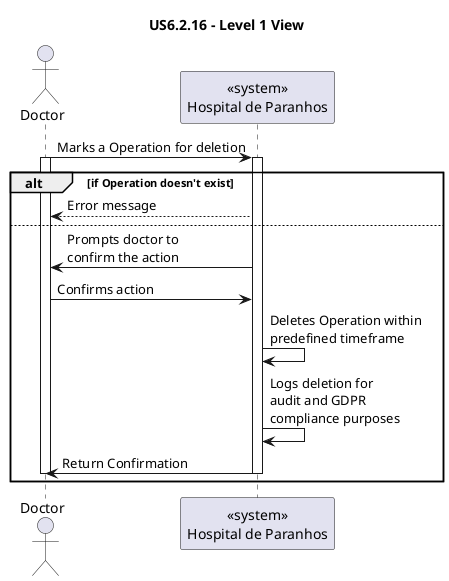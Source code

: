 ' 
' User Story: As a **Doctor**, I want to remove an operation requisition, so that the healthcare activities are provided as necessary.
'
' Acceptance Criteria:
' 
' - Doctors can **search for an operation** and mark it for deletion.
' - Before deletion, the system prompts the doctor to confirm the action.
' - Once deleted, all operation data is permanently removed from the system within a predefined time frame.
' - The system logs the deletion for audit and GDPR compliance purposes.


@startuml

title US6.2.16 - Level 1 View

actor Doctor as U
participant "<<system>>\nHospital de Paranhos" as web

U -> web : Marks a Operation for deletion
activate U
activate web
alt if Operation doesn't exist
web --> U : Error message
else
web -> U : Prompts doctor to\nconfirm the action
U -> web : Confirms action
web -> web : Deletes Operation within\npredefined timeframe
web -> web : Logs deletion for\naudit and GDPR\ncompliance purposes
web -> U : Return Confirmation
deactivate web
deactivate U
end

' E a parte do email?



@enduml